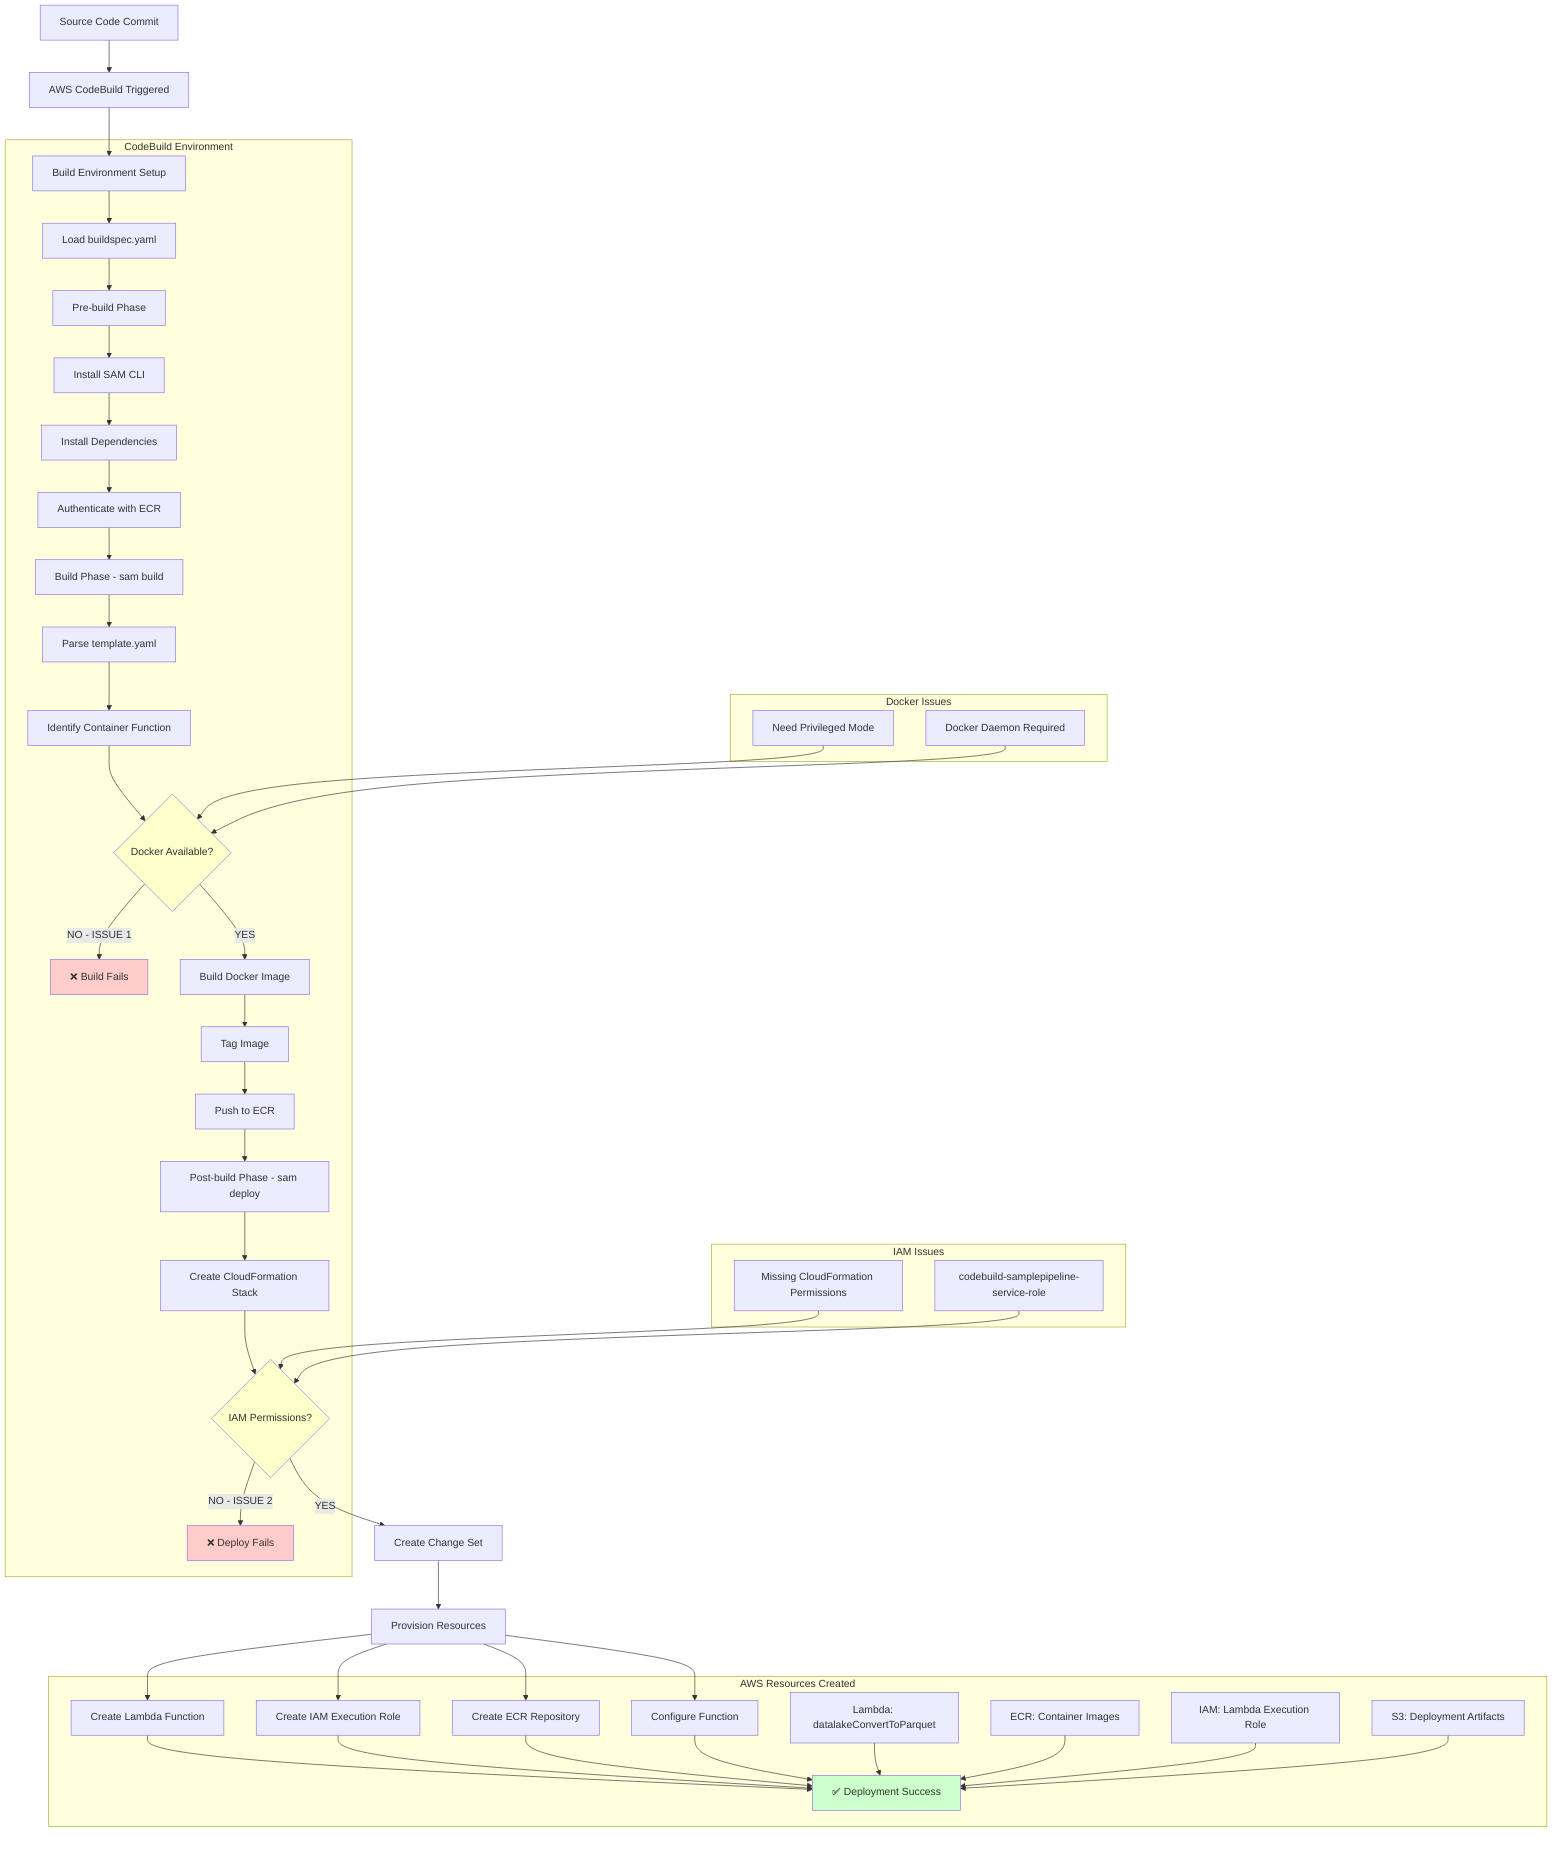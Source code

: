 graph TD
    A[Source Code Commit] --> B[AWS CodeBuild Triggered]
    B --> C[Build Environment Setup]
    C --> D[Load buildspec.yaml]
    
    D --> E[Pre-build Phase]
    E --> F[Install SAM CLI]
    F --> G[Install Dependencies]
    G --> H[Authenticate with ECR]
    
    H --> I[Build Phase - sam build]
    I --> J[Parse template.yaml]
    J --> K[Identify Container Function]
    K --> L{Docker Available?}
    
    L -->|NO - ISSUE 1| M[❌ Build Fails]
    L -->|YES| N[Build Docker Image]
    N --> O[Tag Image]
    O --> P[Push to ECR]
    
    P --> Q[Post-build Phase - sam deploy]
    Q --> R[Create CloudFormation Stack]
    R --> S{IAM Permissions?}
    
    S -->|NO - ISSUE 2| T[❌ Deploy Fails]
    S -->|YES| U[Create Change Set]
    U --> V[Provision Resources]
    
    V --> W[Create Lambda Function]
    V --> X[Create IAM Execution Role]
    V --> Y[Create ECR Repository]
    V --> Z[Configure Function]
    
    W --> AA[✅ Deployment Success]
    X --> AA
    Y --> AA
    Z --> AA
    
    subgraph "CodeBuild Environment"
        C
        D
        E
        F
        G
        H
        I
        J
        K
        L
        M
        N
        O
        P
        Q
        R
        S
        T
    end
    
    subgraph "Docker Issues"
        M
        L
        BB[Need Privileged Mode]
        CC[Docker Daemon Required]
        BB --> L
        CC --> L
    end
    
    subgraph "IAM Issues"
        T
        S
        DD[Missing CloudFormation Permissions]
        EE[codebuild-samplepipeline-service-role]
        DD --> S
        EE --> S
    end
    
    subgraph "AWS Resources Created"
        W
        X
        Y
        Z
        FF[Lambda: datalakeConvertToParquet]
        GG[ECR: Container Images]
        HH[IAM: Lambda Execution Role]
        II[S3: Deployment Artifacts]
        FF --> AA
        GG --> AA
        HH --> AA
        II --> AA
    end
    
    style M fill:#ffcccc
    style T fill:#ffcccc
    style L fill:#ffffcc
    style S fill:#ffffcc
    style AA fill:#ccffcc